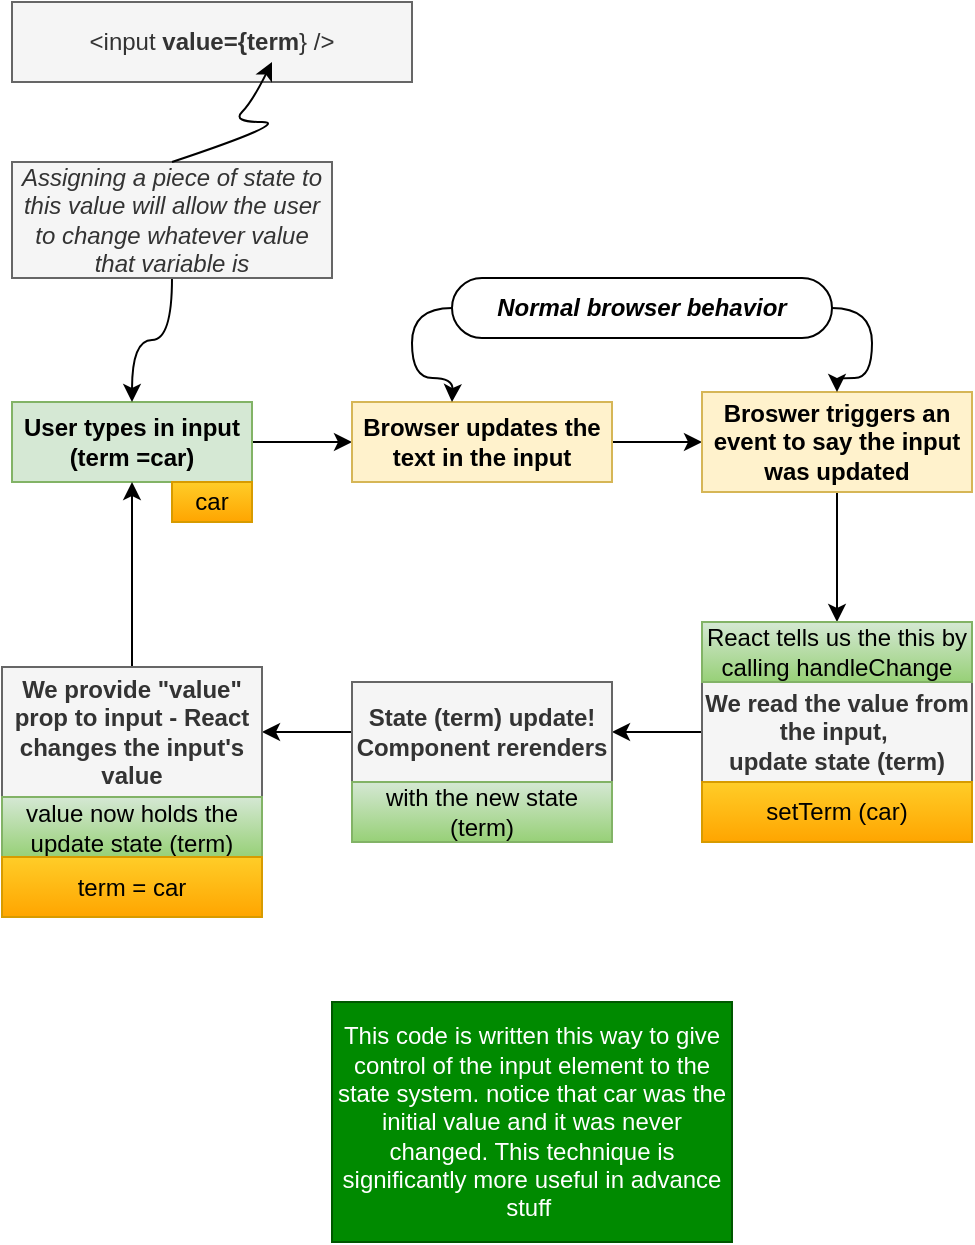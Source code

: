 <mxfile version="20.2.3" type="device"><diagram id="rerZ31rVaru3tyRDGOba" name="Page-1"><mxGraphModel dx="882" dy="802" grid="1" gridSize="10" guides="1" tooltips="1" connect="1" arrows="1" fold="1" page="1" pageScale="1" pageWidth="850" pageHeight="1100" math="0" shadow="0"><root><mxCell id="0"/><mxCell id="1" parent="0"/><mxCell id="LNbRKD6uKo_Ui9OFABe9-5" style="edgeStyle=orthogonalEdgeStyle;rounded=0;orthogonalLoop=1;jettySize=auto;html=1;exitX=1;exitY=0.5;exitDx=0;exitDy=0;entryX=0;entryY=0.5;entryDx=0;entryDy=0;" edge="1" parent="1" source="LNbRKD6uKo_Ui9OFABe9-1" target="LNbRKD6uKo_Ui9OFABe9-3"><mxGeometry relative="1" as="geometry"/></mxCell><mxCell id="LNbRKD6uKo_Ui9OFABe9-1" value="&lt;b&gt;User types in input&lt;br&gt;(term =car)&lt;br&gt;&lt;/b&gt;" style="rounded=0;whiteSpace=wrap;html=1;fillColor=#d5e8d4;strokeColor=#82b366;" vertex="1" parent="1"><mxGeometry x="80" y="220" width="120" height="40" as="geometry"/></mxCell><mxCell id="LNbRKD6uKo_Ui9OFABe9-12" style="edgeStyle=orthogonalEdgeStyle;rounded=0;orthogonalLoop=1;jettySize=auto;html=1;entryX=0;entryY=0.5;entryDx=0;entryDy=0;" edge="1" parent="1" source="LNbRKD6uKo_Ui9OFABe9-3" target="LNbRKD6uKo_Ui9OFABe9-6"><mxGeometry relative="1" as="geometry"/></mxCell><mxCell id="LNbRKD6uKo_Ui9OFABe9-3" value="&lt;b&gt;Browser updates the&lt;br&gt;text in the input&lt;br&gt;&lt;/b&gt;" style="rounded=0;whiteSpace=wrap;html=1;fillColor=#fff2cc;strokeColor=#d6b656;" vertex="1" parent="1"><mxGeometry x="250" y="220" width="130" height="40" as="geometry"/></mxCell><mxCell id="LNbRKD6uKo_Ui9OFABe9-38" style="edgeStyle=orthogonalEdgeStyle;curved=1;orthogonalLoop=1;jettySize=auto;html=1;exitX=0.5;exitY=1;exitDx=0;exitDy=0;entryX=0.5;entryY=0;entryDx=0;entryDy=0;" edge="1" parent="1" source="LNbRKD6uKo_Ui9OFABe9-6" target="LNbRKD6uKo_Ui9OFABe9-35"><mxGeometry relative="1" as="geometry"/></mxCell><mxCell id="LNbRKD6uKo_Ui9OFABe9-6" value="&lt;b&gt;Broswer triggers an event to say the input was updated&lt;/b&gt;" style="rounded=0;whiteSpace=wrap;html=1;fillColor=#fff2cc;strokeColor=#d6b656;" vertex="1" parent="1"><mxGeometry x="425" y="215" width="135" height="50" as="geometry"/></mxCell><mxCell id="LNbRKD6uKo_Ui9OFABe9-7" style="edgeStyle=orthogonalEdgeStyle;rounded=0;orthogonalLoop=1;jettySize=auto;html=1;exitX=0.5;exitY=1;exitDx=0;exitDy=0;" edge="1" parent="1" source="LNbRKD6uKo_Ui9OFABe9-6" target="LNbRKD6uKo_Ui9OFABe9-6"><mxGeometry relative="1" as="geometry"/></mxCell><mxCell id="LNbRKD6uKo_Ui9OFABe9-8" style="edgeStyle=orthogonalEdgeStyle;rounded=0;orthogonalLoop=1;jettySize=auto;html=1;exitX=0.5;exitY=1;exitDx=0;exitDy=0;" edge="1" parent="1" source="LNbRKD6uKo_Ui9OFABe9-6" target="LNbRKD6uKo_Ui9OFABe9-6"><mxGeometry relative="1" as="geometry"/></mxCell><mxCell id="LNbRKD6uKo_Ui9OFABe9-16" style="edgeStyle=orthogonalEdgeStyle;rounded=0;orthogonalLoop=1;jettySize=auto;html=1;exitX=0;exitY=0.5;exitDx=0;exitDy=0;entryX=1;entryY=0.5;entryDx=0;entryDy=0;" edge="1" parent="1" source="LNbRKD6uKo_Ui9OFABe9-14" target="LNbRKD6uKo_Ui9OFABe9-15"><mxGeometry relative="1" as="geometry"/></mxCell><mxCell id="LNbRKD6uKo_Ui9OFABe9-14" value="&lt;b&gt;We read the value from the input,&amp;nbsp;&lt;br&gt;update state (term)&lt;br&gt;&lt;/b&gt;" style="rounded=0;whiteSpace=wrap;html=1;fillColor=#f5f5f5;fontColor=#333333;strokeColor=#666666;" vertex="1" parent="1"><mxGeometry x="425" y="360" width="135" height="50" as="geometry"/></mxCell><mxCell id="LNbRKD6uKo_Ui9OFABe9-18" style="edgeStyle=orthogonalEdgeStyle;rounded=0;orthogonalLoop=1;jettySize=auto;html=1;exitX=0;exitY=0.5;exitDx=0;exitDy=0;entryX=1;entryY=0.5;entryDx=0;entryDy=0;" edge="1" parent="1" source="LNbRKD6uKo_Ui9OFABe9-15" target="LNbRKD6uKo_Ui9OFABe9-17"><mxGeometry relative="1" as="geometry"/></mxCell><mxCell id="LNbRKD6uKo_Ui9OFABe9-15" value="&lt;b&gt;State (term) update!&lt;br&gt;Component rerenders&lt;br&gt;&lt;/b&gt;" style="rounded=0;whiteSpace=wrap;html=1;fillColor=#f5f5f5;fontColor=#333333;strokeColor=#666666;" vertex="1" parent="1"><mxGeometry x="250" y="360" width="130" height="50" as="geometry"/></mxCell><mxCell id="LNbRKD6uKo_Ui9OFABe9-19" style="edgeStyle=orthogonalEdgeStyle;rounded=0;orthogonalLoop=1;jettySize=auto;html=1;exitX=0.5;exitY=0;exitDx=0;exitDy=0;entryX=0.5;entryY=1;entryDx=0;entryDy=0;" edge="1" parent="1" source="LNbRKD6uKo_Ui9OFABe9-17" target="LNbRKD6uKo_Ui9OFABe9-1"><mxGeometry relative="1" as="geometry"/></mxCell><mxCell id="LNbRKD6uKo_Ui9OFABe9-17" value="&lt;b&gt;We provide &quot;value&quot; prop to input - React&lt;br&gt;changes the input's value&lt;br&gt;&lt;/b&gt;" style="rounded=0;whiteSpace=wrap;html=1;fillColor=#f5f5f5;fontColor=#333333;strokeColor=#666666;" vertex="1" parent="1"><mxGeometry x="75" y="352.5" width="130" height="65" as="geometry"/></mxCell><mxCell id="LNbRKD6uKo_Ui9OFABe9-26" style="edgeStyle=orthogonalEdgeStyle;orthogonalLoop=1;jettySize=auto;html=1;exitX=1;exitY=0.5;exitDx=0;exitDy=0;entryX=0.5;entryY=0;entryDx=0;entryDy=0;curved=1;" edge="1" parent="1" source="LNbRKD6uKo_Ui9OFABe9-23" target="LNbRKD6uKo_Ui9OFABe9-6"><mxGeometry relative="1" as="geometry"/></mxCell><mxCell id="LNbRKD6uKo_Ui9OFABe9-28" style="edgeStyle=orthogonalEdgeStyle;curved=1;orthogonalLoop=1;jettySize=auto;html=1;exitX=0;exitY=0.5;exitDx=0;exitDy=0;" edge="1" parent="1" source="LNbRKD6uKo_Ui9OFABe9-23"><mxGeometry relative="1" as="geometry"><mxPoint x="300" y="220" as="targetPoint"/></mxGeometry></mxCell><mxCell id="LNbRKD6uKo_Ui9OFABe9-23" value="&lt;i&gt;&lt;b&gt;Normal browser behavior&lt;/b&gt;&lt;/i&gt;" style="whiteSpace=wrap;html=1;rounded=1;arcSize=50;align=center;verticalAlign=middle;strokeWidth=1;autosize=1;spacing=4;treeFolding=1;treeMoving=1;newEdgeStyle={&quot;edgeStyle&quot;:&quot;entityRelationEdgeStyle&quot;,&quot;startArrow&quot;:&quot;none&quot;,&quot;endArrow&quot;:&quot;none&quot;,&quot;segment&quot;:10,&quot;curved&quot;:1};" vertex="1" parent="1"><mxGeometry x="300" y="158" width="190" height="30" as="geometry"/></mxCell><mxCell id="LNbRKD6uKo_Ui9OFABe9-30" value="&amp;lt;input &lt;b&gt;value={term&lt;/b&gt;} /&amp;gt;" style="rounded=0;whiteSpace=wrap;html=1;fillColor=#f5f5f5;strokeColor=#666666;fontColor=#333333;" vertex="1" parent="1"><mxGeometry x="80" y="20" width="200" height="40" as="geometry"/></mxCell><mxCell id="LNbRKD6uKo_Ui9OFABe9-34" style="edgeStyle=orthogonalEdgeStyle;curved=1;orthogonalLoop=1;jettySize=auto;html=1;exitX=0.5;exitY=1;exitDx=0;exitDy=0;entryX=0.5;entryY=0;entryDx=0;entryDy=0;" edge="1" parent="1" source="LNbRKD6uKo_Ui9OFABe9-31" target="LNbRKD6uKo_Ui9OFABe9-1"><mxGeometry relative="1" as="geometry"/></mxCell><mxCell id="LNbRKD6uKo_Ui9OFABe9-31" value="&lt;i&gt;Assigning a piece of state to this value will allow the user to change whatever value that variable is&lt;/i&gt;" style="rounded=0;whiteSpace=wrap;html=1;fillColor=#f5f5f5;fontColor=#333333;strokeColor=#666666;" vertex="1" parent="1"><mxGeometry x="80" y="100" width="160" height="58" as="geometry"/></mxCell><mxCell id="LNbRKD6uKo_Ui9OFABe9-33" value="" style="curved=1;endArrow=classic;html=1;entryX=0.65;entryY=0.75;entryDx=0;entryDy=0;entryPerimeter=0;exitX=0.5;exitY=0;exitDx=0;exitDy=0;" edge="1" parent="1" source="LNbRKD6uKo_Ui9OFABe9-31" target="LNbRKD6uKo_Ui9OFABe9-30"><mxGeometry width="50" height="50" relative="1" as="geometry"><mxPoint x="190" y="80" as="sourcePoint"/><mxPoint x="220" y="70" as="targetPoint"/><Array as="points"><mxPoint x="220" y="80"/><mxPoint x="190" y="80"/><mxPoint x="200" y="70"/></Array></mxGeometry></mxCell><mxCell id="LNbRKD6uKo_Ui9OFABe9-35" value="React tells us the this by calling handleChange" style="rounded=0;whiteSpace=wrap;html=1;fillColor=#d5e8d4;strokeColor=#82b366;gradientColor=#97d077;" vertex="1" parent="1"><mxGeometry x="425" y="330" width="135" height="30" as="geometry"/></mxCell><mxCell id="LNbRKD6uKo_Ui9OFABe9-39" value="with the new state (term)" style="rounded=0;whiteSpace=wrap;html=1;fillColor=#d5e8d4;strokeColor=#82b366;gradientColor=#97d077;" vertex="1" parent="1"><mxGeometry x="250" y="410" width="130" height="30" as="geometry"/></mxCell><mxCell id="LNbRKD6uKo_Ui9OFABe9-40" value="value now holds the update state (term)" style="rounded=0;whiteSpace=wrap;html=1;fillColor=#d5e8d4;strokeColor=#82b366;gradientColor=#97d077;" vertex="1" parent="1"><mxGeometry x="75" y="417.5" width="130" height="30" as="geometry"/></mxCell><mxCell id="LNbRKD6uKo_Ui9OFABe9-41" value="car" style="rounded=0;whiteSpace=wrap;html=1;fillColor=#ffcd28;gradientColor=#ffa500;strokeColor=#d79b00;" vertex="1" parent="1"><mxGeometry x="160" y="260" width="40" height="20" as="geometry"/></mxCell><mxCell id="LNbRKD6uKo_Ui9OFABe9-43" value="setTerm (car)" style="rounded=0;whiteSpace=wrap;html=1;fillColor=#ffcd28;strokeColor=#d79b00;gradientColor=#ffa500;" vertex="1" parent="1"><mxGeometry x="425" y="410" width="135" height="30" as="geometry"/></mxCell><mxCell id="LNbRKD6uKo_Ui9OFABe9-44" value="term = car" style="rounded=0;whiteSpace=wrap;html=1;fillColor=#ffcd28;strokeColor=#d79b00;gradientColor=#ffa500;" vertex="1" parent="1"><mxGeometry x="75" y="447.5" width="130" height="30" as="geometry"/></mxCell><mxCell id="LNbRKD6uKo_Ui9OFABe9-45" value="This code is written this way to give control of the input element to the state system. notice that car was the initial value and it was never changed. This technique is significantly more useful in advance stuff&amp;nbsp;" style="rounded=0;whiteSpace=wrap;html=1;fillColor=#008a00;strokeColor=#005700;fontColor=#ffffff;" vertex="1" parent="1"><mxGeometry x="240" y="520" width="200" height="120" as="geometry"/></mxCell></root></mxGraphModel></diagram></mxfile>